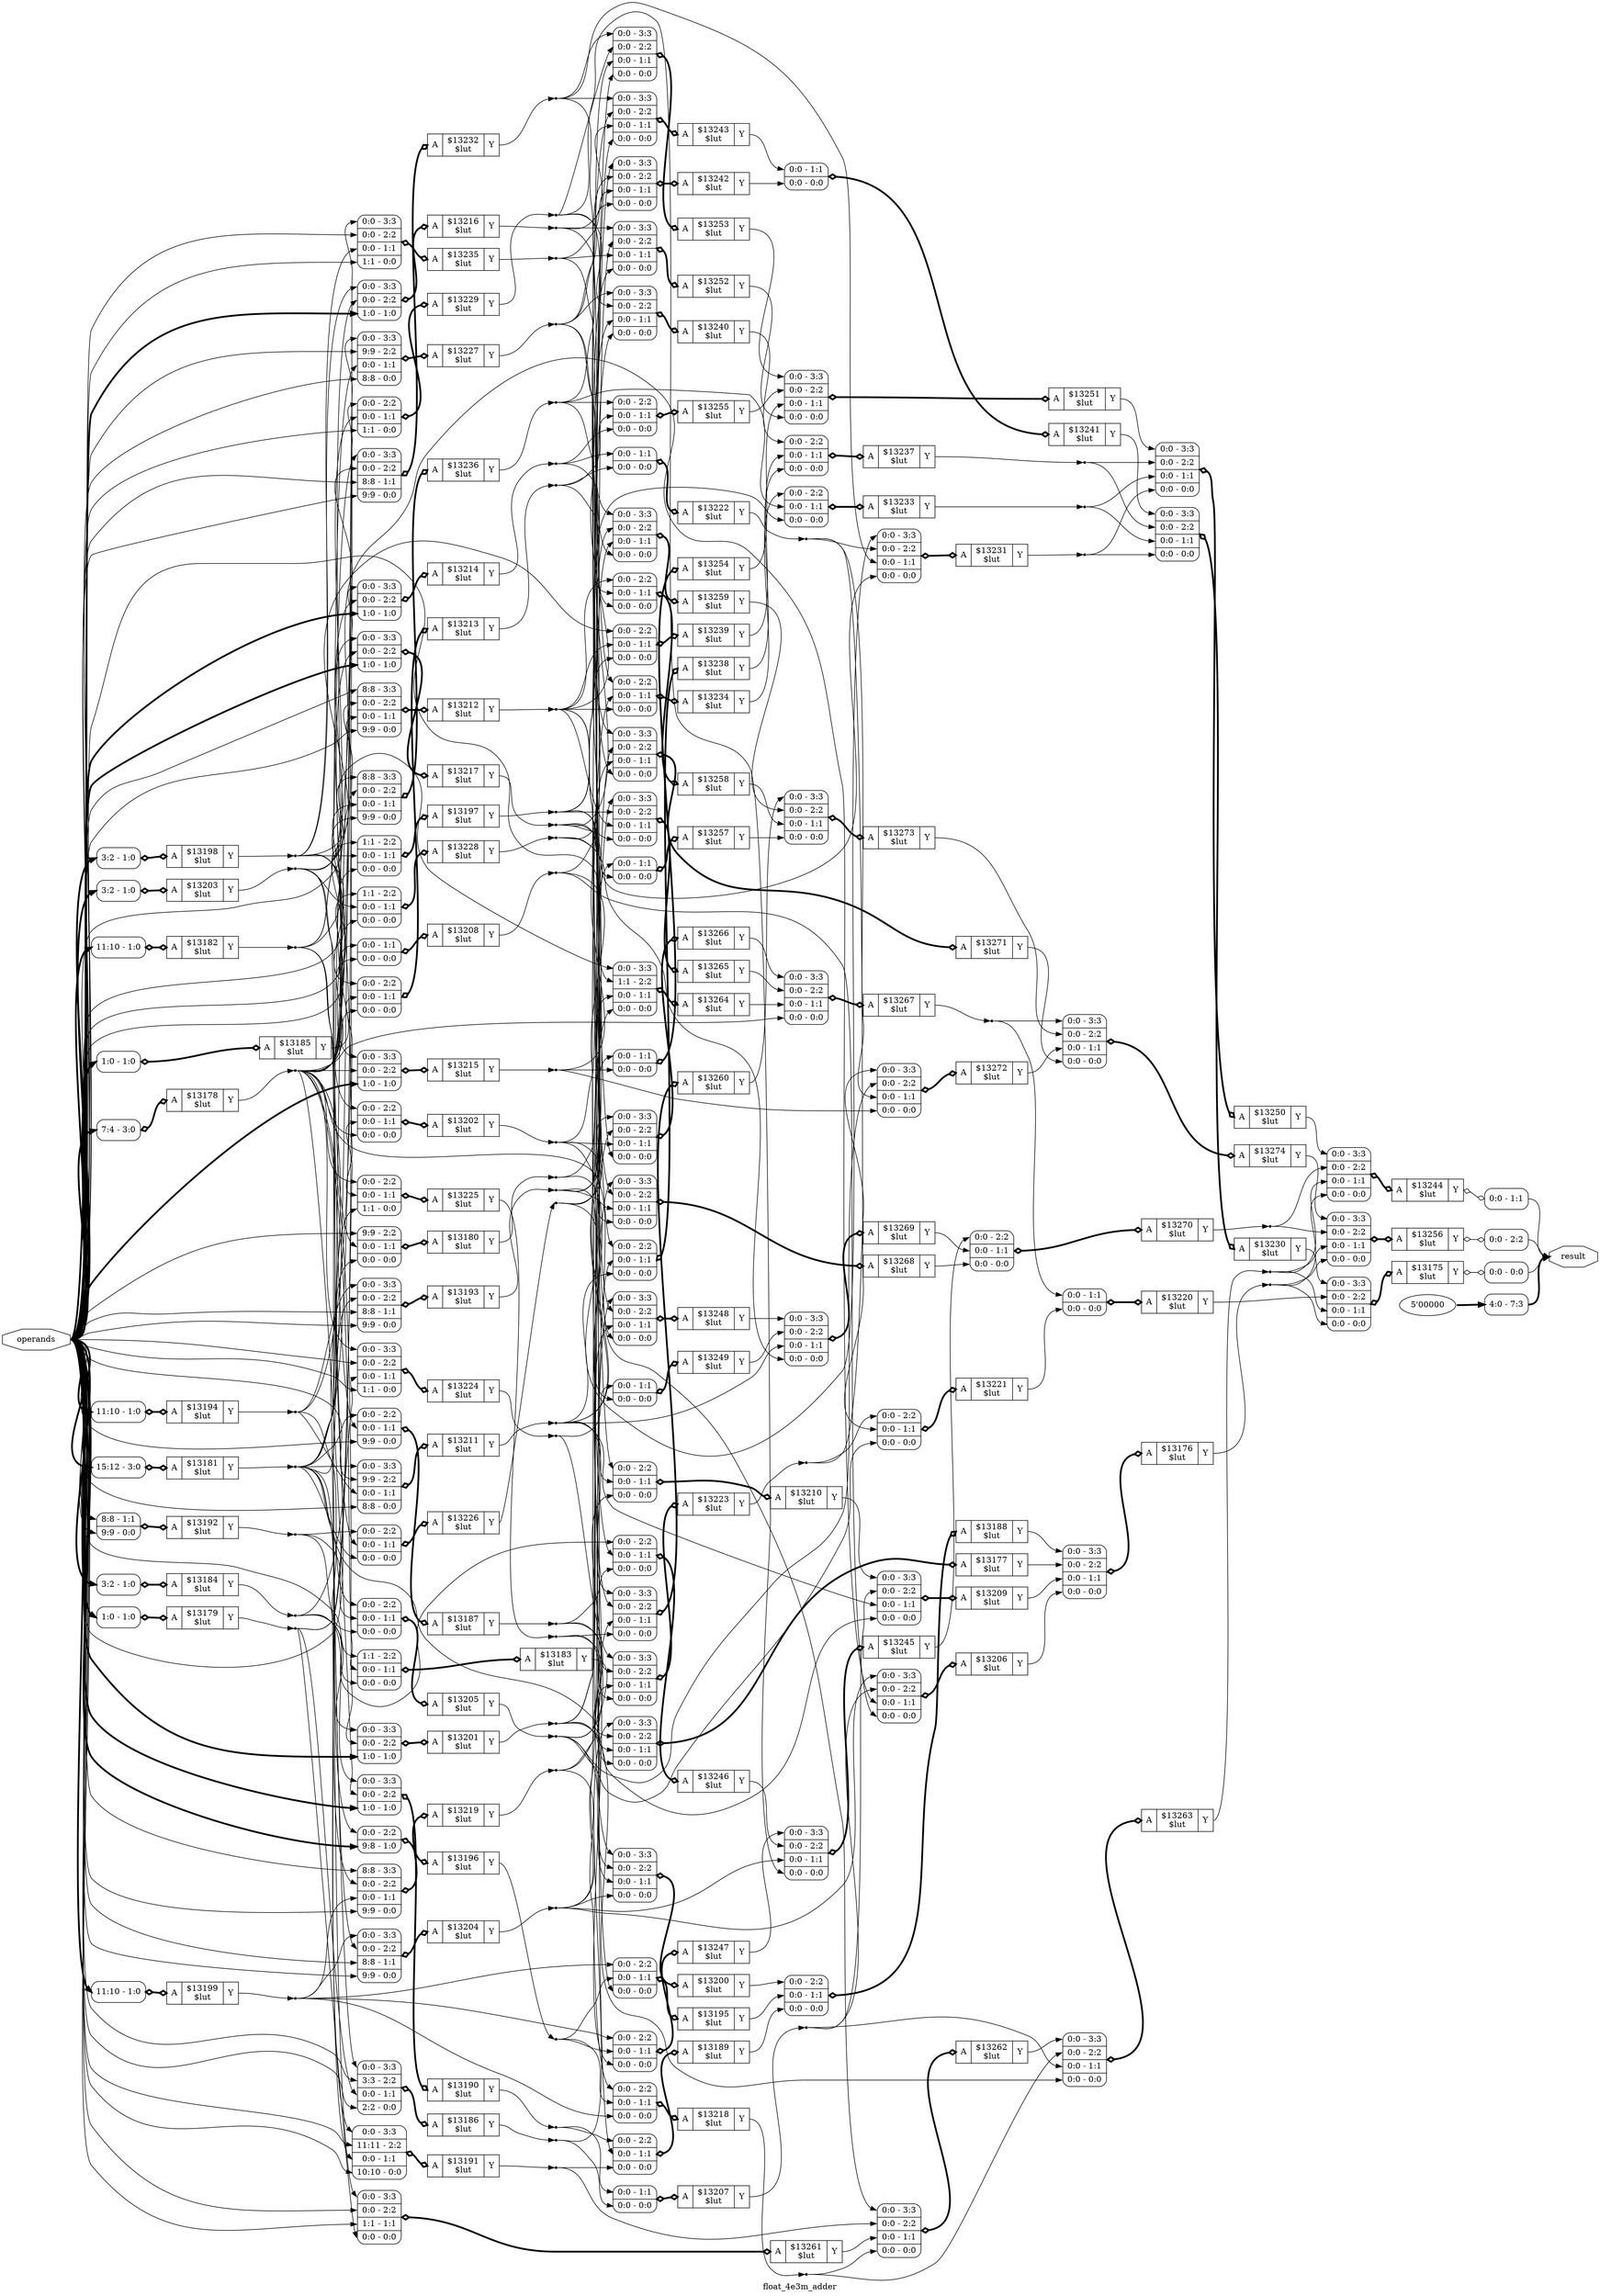 digraph "float_4e3m_adder" {
label="float_4e3m_adder";
rankdir="LR";
remincross=true;
n98 [ shape=octagon, label="operands", color="black", fontcolor="black" ];
n99 [ shape=octagon, label="result", color="black", fontcolor="black" ];
c102 [ shape=record, label="{{<p100> A}|$13175\n$lut|{<p101> Y}}",  ];
x0 [ shape=record, style=rounded, label="<s3> 0:0 - 3:3 |<s2> 0:0 - 2:2 |<s1> 0:0 - 1:1 |<s0> 0:0 - 0:0 ", color="black", fontcolor="black" ];
x0:e -> c102:p100:w [arrowhead=odiamond, arrowtail=odiamond, dir=both, color="black", fontcolor="black", style="setlinewidth(3)", label=""];
x1 [ shape=record, style=rounded, label="<s0> 0:0 - 0:0 ", color="black", fontcolor="black" ];
c102:p101:e -> x1:w [arrowhead=odiamond, arrowtail=odiamond, dir=both, color="black", fontcolor="black", label=""];
c103 [ shape=record, label="{{<p100> A}|$13176\n$lut|{<p101> Y}}",  ];
x2 [ shape=record, style=rounded, label="<s3> 0:0 - 3:3 |<s2> 0:0 - 2:2 |<s1> 0:0 - 1:1 |<s0> 0:0 - 0:0 ", color="black", fontcolor="black" ];
x2:e -> c103:p100:w [arrowhead=odiamond, arrowtail=odiamond, dir=both, color="black", fontcolor="black", style="setlinewidth(3)", label=""];
c104 [ shape=record, label="{{<p100> A}|$13177\n$lut|{<p101> Y}}",  ];
x3 [ shape=record, style=rounded, label="<s3> 0:0 - 3:3 |<s2> 0:0 - 2:2 |<s1> 0:0 - 1:1 |<s0> 0:0 - 0:0 ", color="black", fontcolor="black" ];
x3:e -> c104:p100:w [arrowhead=odiamond, arrowtail=odiamond, dir=both, color="black", fontcolor="black", style="setlinewidth(3)", label=""];
c105 [ shape=record, label="{{<p100> A}|$13178\n$lut|{<p101> Y}}",  ];
x4 [ shape=record, style=rounded, label="<s0> 7:4 - 3:0 ", color="black", fontcolor="black" ];
x4:e -> c105:p100:w [arrowhead=odiamond, arrowtail=odiamond, dir=both, color="black", fontcolor="black", style="setlinewidth(3)", label=""];
c106 [ shape=record, label="{{<p100> A}|$13179\n$lut|{<p101> Y}}",  ];
x5 [ shape=record, style=rounded, label="<s0> 1:0 - 1:0 ", color="black", fontcolor="black" ];
x5:e -> c106:p100:w [arrowhead=odiamond, arrowtail=odiamond, dir=both, color="black", fontcolor="black", style="setlinewidth(3)", label=""];
c107 [ shape=record, label="{{<p100> A}|$13180\n$lut|{<p101> Y}}",  ];
x6 [ shape=record, style=rounded, label="<s2> 9:9 - 2:2 |<s1> 0:0 - 1:1 |<s0> 0:0 - 0:0 ", color="black", fontcolor="black" ];
x6:e -> c107:p100:w [arrowhead=odiamond, arrowtail=odiamond, dir=both, color="black", fontcolor="black", style="setlinewidth(3)", label=""];
c108 [ shape=record, label="{{<p100> A}|$13181\n$lut|{<p101> Y}}",  ];
x7 [ shape=record, style=rounded, label="<s0> 15:12 - 3:0 ", color="black", fontcolor="black" ];
x7:e -> c108:p100:w [arrowhead=odiamond, arrowtail=odiamond, dir=both, color="black", fontcolor="black", style="setlinewidth(3)", label=""];
c109 [ shape=record, label="{{<p100> A}|$13182\n$lut|{<p101> Y}}",  ];
x8 [ shape=record, style=rounded, label="<s0> 11:10 - 1:0 ", color="black", fontcolor="black" ];
x8:e -> c109:p100:w [arrowhead=odiamond, arrowtail=odiamond, dir=both, color="black", fontcolor="black", style="setlinewidth(3)", label=""];
c110 [ shape=record, label="{{<p100> A}|$13183\n$lut|{<p101> Y}}",  ];
x9 [ shape=record, style=rounded, label="<s2> 1:1 - 2:2 |<s1> 0:0 - 1:1 |<s0> 0:0 - 0:0 ", color="black", fontcolor="black" ];
x9:e -> c110:p100:w [arrowhead=odiamond, arrowtail=odiamond, dir=both, color="black", fontcolor="black", style="setlinewidth(3)", label=""];
c111 [ shape=record, label="{{<p100> A}|$13184\n$lut|{<p101> Y}}",  ];
x10 [ shape=record, style=rounded, label="<s0> 3:2 - 1:0 ", color="black", fontcolor="black" ];
x10:e -> c111:p100:w [arrowhead=odiamond, arrowtail=odiamond, dir=both, color="black", fontcolor="black", style="setlinewidth(3)", label=""];
c112 [ shape=record, label="{{<p100> A}|$13185\n$lut|{<p101> Y}}",  ];
x11 [ shape=record, style=rounded, label="<s0> 1:0 - 1:0 ", color="black", fontcolor="black" ];
x11:e -> c112:p100:w [arrowhead=odiamond, arrowtail=odiamond, dir=both, color="black", fontcolor="black", style="setlinewidth(3)", label=""];
c113 [ shape=record, label="{{<p100> A}|$13186\n$lut|{<p101> Y}}",  ];
x12 [ shape=record, style=rounded, label="<s3> 0:0 - 3:3 |<s2> 3:3 - 2:2 |<s1> 0:0 - 1:1 |<s0> 2:2 - 0:0 ", color="black", fontcolor="black" ];
x12:e -> c113:p100:w [arrowhead=odiamond, arrowtail=odiamond, dir=both, color="black", fontcolor="black", style="setlinewidth(3)", label=""];
c114 [ shape=record, label="{{<p100> A}|$13187\n$lut|{<p101> Y}}",  ];
x13 [ shape=record, style=rounded, label="<s2> 0:0 - 2:2 |<s1> 0:0 - 1:1 |<s0> 9:9 - 0:0 ", color="black", fontcolor="black" ];
x13:e -> c114:p100:w [arrowhead=odiamond, arrowtail=odiamond, dir=both, color="black", fontcolor="black", style="setlinewidth(3)", label=""];
c115 [ shape=record, label="{{<p100> A}|$13188\n$lut|{<p101> Y}}",  ];
x14 [ shape=record, style=rounded, label="<s2> 0:0 - 2:2 |<s1> 0:0 - 1:1 |<s0> 0:0 - 0:0 ", color="black", fontcolor="black" ];
x14:e -> c115:p100:w [arrowhead=odiamond, arrowtail=odiamond, dir=both, color="black", fontcolor="black", style="setlinewidth(3)", label=""];
c116 [ shape=record, label="{{<p100> A}|$13189\n$lut|{<p101> Y}}",  ];
x15 [ shape=record, style=rounded, label="<s2> 0:0 - 2:2 |<s1> 0:0 - 1:1 |<s0> 0:0 - 0:0 ", color="black", fontcolor="black" ];
x15:e -> c116:p100:w [arrowhead=odiamond, arrowtail=odiamond, dir=both, color="black", fontcolor="black", style="setlinewidth(3)", label=""];
c117 [ shape=record, label="{{<p100> A}|$13190\n$lut|{<p101> Y}}",  ];
x16 [ shape=record, style=rounded, label="<s2> 0:0 - 3:3 |<s1> 0:0 - 2:2 |<s0> 1:0 - 1:0 ", color="black", fontcolor="black" ];
x16:e -> c117:p100:w [arrowhead=odiamond, arrowtail=odiamond, dir=both, color="black", fontcolor="black", style="setlinewidth(3)", label=""];
c118 [ shape=record, label="{{<p100> A}|$13191\n$lut|{<p101> Y}}",  ];
x17 [ shape=record, style=rounded, label="<s3> 0:0 - 3:3 |<s2> 11:11 - 2:2 |<s1> 0:0 - 1:1 |<s0> 10:10 - 0:0 ", color="black", fontcolor="black" ];
x17:e -> c118:p100:w [arrowhead=odiamond, arrowtail=odiamond, dir=both, color="black", fontcolor="black", style="setlinewidth(3)", label=""];
c119 [ shape=record, label="{{<p100> A}|$13192\n$lut|{<p101> Y}}",  ];
x18 [ shape=record, style=rounded, label="<s1> 8:8 - 1:1 |<s0> 9:9 - 0:0 ", color="black", fontcolor="black" ];
x18:e -> c119:p100:w [arrowhead=odiamond, arrowtail=odiamond, dir=both, color="black", fontcolor="black", style="setlinewidth(3)", label=""];
c120 [ shape=record, label="{{<p100> A}|$13193\n$lut|{<p101> Y}}",  ];
x19 [ shape=record, style=rounded, label="<s3> 0:0 - 3:3 |<s2> 0:0 - 2:2 |<s1> 8:8 - 1:1 |<s0> 9:9 - 0:0 ", color="black", fontcolor="black" ];
x19:e -> c120:p100:w [arrowhead=odiamond, arrowtail=odiamond, dir=both, color="black", fontcolor="black", style="setlinewidth(3)", label=""];
c121 [ shape=record, label="{{<p100> A}|$13194\n$lut|{<p101> Y}}",  ];
x20 [ shape=record, style=rounded, label="<s0> 11:10 - 1:0 ", color="black", fontcolor="black" ];
x20:e -> c121:p100:w [arrowhead=odiamond, arrowtail=odiamond, dir=both, color="black", fontcolor="black", style="setlinewidth(3)", label=""];
c122 [ shape=record, label="{{<p100> A}|$13195\n$lut|{<p101> Y}}",  ];
x21 [ shape=record, style=rounded, label="<s2> 0:0 - 2:2 |<s1> 0:0 - 1:1 |<s0> 0:0 - 0:0 ", color="black", fontcolor="black" ];
x21:e -> c122:p100:w [arrowhead=odiamond, arrowtail=odiamond, dir=both, color="black", fontcolor="black", style="setlinewidth(3)", label=""];
c123 [ shape=record, label="{{<p100> A}|$13196\n$lut|{<p101> Y}}",  ];
x22 [ shape=record, style=rounded, label="<s1> 0:0 - 2:2 |<s0> 9:8 - 1:0 ", color="black", fontcolor="black" ];
x22:e -> c123:p100:w [arrowhead=odiamond, arrowtail=odiamond, dir=both, color="black", fontcolor="black", style="setlinewidth(3)", label=""];
c124 [ shape=record, label="{{<p100> A}|$13197\n$lut|{<p101> Y}}",  ];
x23 [ shape=record, style=rounded, label="<s2> 1:1 - 2:2 |<s1> 0:0 - 1:1 |<s0> 0:0 - 0:0 ", color="black", fontcolor="black" ];
x23:e -> c124:p100:w [arrowhead=odiamond, arrowtail=odiamond, dir=both, color="black", fontcolor="black", style="setlinewidth(3)", label=""];
c125 [ shape=record, label="{{<p100> A}|$13198\n$lut|{<p101> Y}}",  ];
x24 [ shape=record, style=rounded, label="<s0> 3:2 - 1:0 ", color="black", fontcolor="black" ];
x24:e -> c125:p100:w [arrowhead=odiamond, arrowtail=odiamond, dir=both, color="black", fontcolor="black", style="setlinewidth(3)", label=""];
c126 [ shape=record, label="{{<p100> A}|$13199\n$lut|{<p101> Y}}",  ];
x25 [ shape=record, style=rounded, label="<s0> 11:10 - 1:0 ", color="black", fontcolor="black" ];
x25:e -> c126:p100:w [arrowhead=odiamond, arrowtail=odiamond, dir=both, color="black", fontcolor="black", style="setlinewidth(3)", label=""];
c127 [ shape=record, label="{{<p100> A}|$13200\n$lut|{<p101> Y}}",  ];
x26 [ shape=record, style=rounded, label="<s3> 0:0 - 3:3 |<s2> 0:0 - 2:2 |<s1> 0:0 - 1:1 |<s0> 0:0 - 0:0 ", color="black", fontcolor="black" ];
x26:e -> c127:p100:w [arrowhead=odiamond, arrowtail=odiamond, dir=both, color="black", fontcolor="black", style="setlinewidth(3)", label=""];
c128 [ shape=record, label="{{<p100> A}|$13201\n$lut|{<p101> Y}}",  ];
x27 [ shape=record, style=rounded, label="<s2> 0:0 - 3:3 |<s1> 0:0 - 2:2 |<s0> 1:0 - 1:0 ", color="black", fontcolor="black" ];
x27:e -> c128:p100:w [arrowhead=odiamond, arrowtail=odiamond, dir=both, color="black", fontcolor="black", style="setlinewidth(3)", label=""];
c129 [ shape=record, label="{{<p100> A}|$13202\n$lut|{<p101> Y}}",  ];
x28 [ shape=record, style=rounded, label="<s2> 0:0 - 2:2 |<s1> 0:0 - 1:1 |<s0> 0:0 - 0:0 ", color="black", fontcolor="black" ];
x28:e -> c129:p100:w [arrowhead=odiamond, arrowtail=odiamond, dir=both, color="black", fontcolor="black", style="setlinewidth(3)", label=""];
c130 [ shape=record, label="{{<p100> A}|$13203\n$lut|{<p101> Y}}",  ];
x29 [ shape=record, style=rounded, label="<s0> 3:2 - 1:0 ", color="black", fontcolor="black" ];
x29:e -> c130:p100:w [arrowhead=odiamond, arrowtail=odiamond, dir=both, color="black", fontcolor="black", style="setlinewidth(3)", label=""];
c131 [ shape=record, label="{{<p100> A}|$13204\n$lut|{<p101> Y}}",  ];
x30 [ shape=record, style=rounded, label="<s3> 0:0 - 3:3 |<s2> 0:0 - 2:2 |<s1> 8:8 - 1:1 |<s0> 9:9 - 0:0 ", color="black", fontcolor="black" ];
x30:e -> c131:p100:w [arrowhead=odiamond, arrowtail=odiamond, dir=both, color="black", fontcolor="black", style="setlinewidth(3)", label=""];
c132 [ shape=record, label="{{<p100> A}|$13205\n$lut|{<p101> Y}}",  ];
x31 [ shape=record, style=rounded, label="<s2> 0:0 - 2:2 |<s1> 0:0 - 1:1 |<s0> 0:0 - 0:0 ", color="black", fontcolor="black" ];
x31:e -> c132:p100:w [arrowhead=odiamond, arrowtail=odiamond, dir=both, color="black", fontcolor="black", style="setlinewidth(3)", label=""];
c133 [ shape=record, label="{{<p100> A}|$13206\n$lut|{<p101> Y}}",  ];
x32 [ shape=record, style=rounded, label="<s3> 0:0 - 3:3 |<s2> 0:0 - 2:2 |<s1> 0:0 - 1:1 |<s0> 0:0 - 0:0 ", color="black", fontcolor="black" ];
x32:e -> c133:p100:w [arrowhead=odiamond, arrowtail=odiamond, dir=both, color="black", fontcolor="black", style="setlinewidth(3)", label=""];
c134 [ shape=record, label="{{<p100> A}|$13207\n$lut|{<p101> Y}}",  ];
x33 [ shape=record, style=rounded, label="<s1> 0:0 - 1:1 |<s0> 0:0 - 0:0 ", color="black", fontcolor="black" ];
x33:e -> c134:p100:w [arrowhead=odiamond, arrowtail=odiamond, dir=both, color="black", fontcolor="black", style="setlinewidth(3)", label=""];
c135 [ shape=record, label="{{<p100> A}|$13208\n$lut|{<p101> Y}}",  ];
x34 [ shape=record, style=rounded, label="<s1> 0:0 - 1:1 |<s0> 0:0 - 0:0 ", color="black", fontcolor="black" ];
x34:e -> c135:p100:w [arrowhead=odiamond, arrowtail=odiamond, dir=both, color="black", fontcolor="black", style="setlinewidth(3)", label=""];
c136 [ shape=record, label="{{<p100> A}|$13209\n$lut|{<p101> Y}}",  ];
x35 [ shape=record, style=rounded, label="<s3> 0:0 - 3:3 |<s2> 0:0 - 2:2 |<s1> 0:0 - 1:1 |<s0> 0:0 - 0:0 ", color="black", fontcolor="black" ];
x35:e -> c136:p100:w [arrowhead=odiamond, arrowtail=odiamond, dir=both, color="black", fontcolor="black", style="setlinewidth(3)", label=""];
c137 [ shape=record, label="{{<p100> A}|$13210\n$lut|{<p101> Y}}",  ];
x36 [ shape=record, style=rounded, label="<s2> 0:0 - 2:2 |<s1> 0:0 - 1:1 |<s0> 0:0 - 0:0 ", color="black", fontcolor="black" ];
x36:e -> c137:p100:w [arrowhead=odiamond, arrowtail=odiamond, dir=both, color="black", fontcolor="black", style="setlinewidth(3)", label=""];
c138 [ shape=record, label="{{<p100> A}|$13211\n$lut|{<p101> Y}}",  ];
x37 [ shape=record, style=rounded, label="<s3> 0:0 - 3:3 |<s2> 9:9 - 2:2 |<s1> 0:0 - 1:1 |<s0> 8:8 - 0:0 ", color="black", fontcolor="black" ];
x37:e -> c138:p100:w [arrowhead=odiamond, arrowtail=odiamond, dir=both, color="black", fontcolor="black", style="setlinewidth(3)", label=""];
c139 [ shape=record, label="{{<p100> A}|$13212\n$lut|{<p101> Y}}",  ];
x38 [ shape=record, style=rounded, label="<s3> 8:8 - 3:3 |<s2> 0:0 - 2:2 |<s1> 0:0 - 1:1 |<s0> 9:9 - 0:0 ", color="black", fontcolor="black" ];
x38:e -> c139:p100:w [arrowhead=odiamond, arrowtail=odiamond, dir=both, color="black", fontcolor="black", style="setlinewidth(3)", label=""];
c140 [ shape=record, label="{{<p100> A}|$13213\n$lut|{<p101> Y}}",  ];
x39 [ shape=record, style=rounded, label="<s2> 0:0 - 2:2 |<s1> 0:0 - 1:1 |<s0> 0:0 - 0:0 ", color="black", fontcolor="black" ];
x39:e -> c140:p100:w [arrowhead=odiamond, arrowtail=odiamond, dir=both, color="black", fontcolor="black", style="setlinewidth(3)", label=""];
c141 [ shape=record, label="{{<p100> A}|$13214\n$lut|{<p101> Y}}",  ];
x40 [ shape=record, style=rounded, label="<s2> 0:0 - 3:3 |<s1> 0:0 - 2:2 |<s0> 1:0 - 1:0 ", color="black", fontcolor="black" ];
x40:e -> c141:p100:w [arrowhead=odiamond, arrowtail=odiamond, dir=both, color="black", fontcolor="black", style="setlinewidth(3)", label=""];
c142 [ shape=record, label="{{<p100> A}|$13215\n$lut|{<p101> Y}}",  ];
x41 [ shape=record, style=rounded, label="<s2> 0:0 - 3:3 |<s1> 0:0 - 2:2 |<s0> 1:0 - 1:0 ", color="black", fontcolor="black" ];
x41:e -> c142:p100:w [arrowhead=odiamond, arrowtail=odiamond, dir=both, color="black", fontcolor="black", style="setlinewidth(3)", label=""];
c143 [ shape=record, label="{{<p100> A}|$13216\n$lut|{<p101> Y}}",  ];
x42 [ shape=record, style=rounded, label="<s2> 0:0 - 3:3 |<s1> 0:0 - 2:2 |<s0> 1:0 - 1:0 ", color="black", fontcolor="black" ];
x42:e -> c143:p100:w [arrowhead=odiamond, arrowtail=odiamond, dir=both, color="black", fontcolor="black", style="setlinewidth(3)", label=""];
c144 [ shape=record, label="{{<p100> A}|$13217\n$lut|{<p101> Y}}",  ];
x43 [ shape=record, style=rounded, label="<s2> 0:0 - 3:3 |<s1> 0:0 - 2:2 |<s0> 1:0 - 1:0 ", color="black", fontcolor="black" ];
x43:e -> c144:p100:w [arrowhead=odiamond, arrowtail=odiamond, dir=both, color="black", fontcolor="black", style="setlinewidth(3)", label=""];
c145 [ shape=record, label="{{<p100> A}|$13218\n$lut|{<p101> Y}}",  ];
x44 [ shape=record, style=rounded, label="<s2> 0:0 - 2:2 |<s1> 0:0 - 1:1 |<s0> 0:0 - 0:0 ", color="black", fontcolor="black" ];
x44:e -> c145:p100:w [arrowhead=odiamond, arrowtail=odiamond, dir=both, color="black", fontcolor="black", style="setlinewidth(3)", label=""];
c146 [ shape=record, label="{{<p100> A}|$13219\n$lut|{<p101> Y}}",  ];
x45 [ shape=record, style=rounded, label="<s3> 8:8 - 3:3 |<s2> 0:0 - 2:2 |<s1> 0:0 - 1:1 |<s0> 9:9 - 0:0 ", color="black", fontcolor="black" ];
x45:e -> c146:p100:w [arrowhead=odiamond, arrowtail=odiamond, dir=both, color="black", fontcolor="black", style="setlinewidth(3)", label=""];
c147 [ shape=record, label="{{<p100> A}|$13220\n$lut|{<p101> Y}}",  ];
x46 [ shape=record, style=rounded, label="<s1> 0:0 - 1:1 |<s0> 0:0 - 0:0 ", color="black", fontcolor="black" ];
x46:e -> c147:p100:w [arrowhead=odiamond, arrowtail=odiamond, dir=both, color="black", fontcolor="black", style="setlinewidth(3)", label=""];
c148 [ shape=record, label="{{<p100> A}|$13221\n$lut|{<p101> Y}}",  ];
x47 [ shape=record, style=rounded, label="<s2> 0:0 - 2:2 |<s1> 0:0 - 1:1 |<s0> 0:0 - 0:0 ", color="black", fontcolor="black" ];
x47:e -> c148:p100:w [arrowhead=odiamond, arrowtail=odiamond, dir=both, color="black", fontcolor="black", style="setlinewidth(3)", label=""];
c149 [ shape=record, label="{{<p100> A}|$13222\n$lut|{<p101> Y}}",  ];
x48 [ shape=record, style=rounded, label="<s1> 0:0 - 1:1 |<s0> 0:0 - 0:0 ", color="black", fontcolor="black" ];
x48:e -> c149:p100:w [arrowhead=odiamond, arrowtail=odiamond, dir=both, color="black", fontcolor="black", style="setlinewidth(3)", label=""];
c150 [ shape=record, label="{{<p100> A}|$13223\n$lut|{<p101> Y}}",  ];
x49 [ shape=record, style=rounded, label="<s3> 0:0 - 3:3 |<s2> 0:0 - 2:2 |<s1> 0:0 - 1:1 |<s0> 0:0 - 0:0 ", color="black", fontcolor="black" ];
x49:e -> c150:p100:w [arrowhead=odiamond, arrowtail=odiamond, dir=both, color="black", fontcolor="black", style="setlinewidth(3)", label=""];
c151 [ shape=record, label="{{<p100> A}|$13224\n$lut|{<p101> Y}}",  ];
x50 [ shape=record, style=rounded, label="<s3> 0:0 - 3:3 |<s2> 0:0 - 2:2 |<s1> 0:0 - 1:1 |<s0> 1:1 - 0:0 ", color="black", fontcolor="black" ];
x50:e -> c151:p100:w [arrowhead=odiamond, arrowtail=odiamond, dir=both, color="black", fontcolor="black", style="setlinewidth(3)", label=""];
c152 [ shape=record, label="{{<p100> A}|$13225\n$lut|{<p101> Y}}",  ];
x51 [ shape=record, style=rounded, label="<s2> 0:0 - 2:2 |<s1> 0:0 - 1:1 |<s0> 1:1 - 0:0 ", color="black", fontcolor="black" ];
x51:e -> c152:p100:w [arrowhead=odiamond, arrowtail=odiamond, dir=both, color="black", fontcolor="black", style="setlinewidth(3)", label=""];
c153 [ shape=record, label="{{<p100> A}|$13226\n$lut|{<p101> Y}}",  ];
x52 [ shape=record, style=rounded, label="<s2> 0:0 - 2:2 |<s1> 0:0 - 1:1 |<s0> 0:0 - 0:0 ", color="black", fontcolor="black" ];
x52:e -> c153:p100:w [arrowhead=odiamond, arrowtail=odiamond, dir=both, color="black", fontcolor="black", style="setlinewidth(3)", label=""];
c154 [ shape=record, label="{{<p100> A}|$13227\n$lut|{<p101> Y}}",  ];
x53 [ shape=record, style=rounded, label="<s3> 0:0 - 3:3 |<s2> 9:9 - 2:2 |<s1> 0:0 - 1:1 |<s0> 8:8 - 0:0 ", color="black", fontcolor="black" ];
x53:e -> c154:p100:w [arrowhead=odiamond, arrowtail=odiamond, dir=both, color="black", fontcolor="black", style="setlinewidth(3)", label=""];
c155 [ shape=record, label="{{<p100> A}|$13228\n$lut|{<p101> Y}}",  ];
x54 [ shape=record, style=rounded, label="<s2> 1:1 - 2:2 |<s1> 0:0 - 1:1 |<s0> 0:0 - 0:0 ", color="black", fontcolor="black" ];
x54:e -> c155:p100:w [arrowhead=odiamond, arrowtail=odiamond, dir=both, color="black", fontcolor="black", style="setlinewidth(3)", label=""];
c156 [ shape=record, label="{{<p100> A}|$13229\n$lut|{<p101> Y}}",  ];
x55 [ shape=record, style=rounded, label="<s2> 0:0 - 2:2 |<s1> 0:0 - 1:1 |<s0> 1:1 - 0:0 ", color="black", fontcolor="black" ];
x55:e -> c156:p100:w [arrowhead=odiamond, arrowtail=odiamond, dir=both, color="black", fontcolor="black", style="setlinewidth(3)", label=""];
c157 [ shape=record, label="{{<p100> A}|$13230\n$lut|{<p101> Y}}",  ];
x56 [ shape=record, style=rounded, label="<s3> 0:0 - 3:3 |<s2> 0:0 - 2:2 |<s1> 0:0 - 1:1 |<s0> 0:0 - 0:0 ", color="black", fontcolor="black" ];
x56:e -> c157:p100:w [arrowhead=odiamond, arrowtail=odiamond, dir=both, color="black", fontcolor="black", style="setlinewidth(3)", label=""];
c158 [ shape=record, label="{{<p100> A}|$13231\n$lut|{<p101> Y}}",  ];
x57 [ shape=record, style=rounded, label="<s3> 0:0 - 3:3 |<s2> 0:0 - 2:2 |<s1> 0:0 - 1:1 |<s0> 0:0 - 0:0 ", color="black", fontcolor="black" ];
x57:e -> c158:p100:w [arrowhead=odiamond, arrowtail=odiamond, dir=both, color="black", fontcolor="black", style="setlinewidth(3)", label=""];
c159 [ shape=record, label="{{<p100> A}|$13232\n$lut|{<p101> Y}}",  ];
x58 [ shape=record, style=rounded, label="<s3> 0:0 - 3:3 |<s2> 0:0 - 2:2 |<s1> 8:8 - 1:1 |<s0> 9:9 - 0:0 ", color="black", fontcolor="black" ];
x58:e -> c159:p100:w [arrowhead=odiamond, arrowtail=odiamond, dir=both, color="black", fontcolor="black", style="setlinewidth(3)", label=""];
c160 [ shape=record, label="{{<p100> A}|$13233\n$lut|{<p101> Y}}",  ];
x59 [ shape=record, style=rounded, label="<s2> 0:0 - 2:2 |<s1> 0:0 - 1:1 |<s0> 0:0 - 0:0 ", color="black", fontcolor="black" ];
x59:e -> c160:p100:w [arrowhead=odiamond, arrowtail=odiamond, dir=both, color="black", fontcolor="black", style="setlinewidth(3)", label=""];
c161 [ shape=record, label="{{<p100> A}|$13234\n$lut|{<p101> Y}}",  ];
x60 [ shape=record, style=rounded, label="<s2> 0:0 - 2:2 |<s1> 0:0 - 1:1 |<s0> 0:0 - 0:0 ", color="black", fontcolor="black" ];
x60:e -> c161:p100:w [arrowhead=odiamond, arrowtail=odiamond, dir=both, color="black", fontcolor="black", style="setlinewidth(3)", label=""];
c162 [ shape=record, label="{{<p100> A}|$13235\n$lut|{<p101> Y}}",  ];
x61 [ shape=record, style=rounded, label="<s3> 0:0 - 3:3 |<s2> 0:0 - 2:2 |<s1> 0:0 - 1:1 |<s0> 1:1 - 0:0 ", color="black", fontcolor="black" ];
x61:e -> c162:p100:w [arrowhead=odiamond, arrowtail=odiamond, dir=both, color="black", fontcolor="black", style="setlinewidth(3)", label=""];
c163 [ shape=record, label="{{<p100> A}|$13236\n$lut|{<p101> Y}}",  ];
x62 [ shape=record, style=rounded, label="<s3> 8:8 - 3:3 |<s2> 0:0 - 2:2 |<s1> 0:0 - 1:1 |<s0> 9:9 - 0:0 ", color="black", fontcolor="black" ];
x62:e -> c163:p100:w [arrowhead=odiamond, arrowtail=odiamond, dir=both, color="black", fontcolor="black", style="setlinewidth(3)", label=""];
c164 [ shape=record, label="{{<p100> A}|$13237\n$lut|{<p101> Y}}",  ];
x63 [ shape=record, style=rounded, label="<s2> 0:0 - 2:2 |<s1> 0:0 - 1:1 |<s0> 0:0 - 0:0 ", color="black", fontcolor="black" ];
x63:e -> c164:p100:w [arrowhead=odiamond, arrowtail=odiamond, dir=both, color="black", fontcolor="black", style="setlinewidth(3)", label=""];
c165 [ shape=record, label="{{<p100> A}|$13238\n$lut|{<p101> Y}}",  ];
x64 [ shape=record, style=rounded, label="<s2> 0:0 - 2:2 |<s1> 0:0 - 1:1 |<s0> 0:0 - 0:0 ", color="black", fontcolor="black" ];
x64:e -> c165:p100:w [arrowhead=odiamond, arrowtail=odiamond, dir=both, color="black", fontcolor="black", style="setlinewidth(3)", label=""];
c166 [ shape=record, label="{{<p100> A}|$13239\n$lut|{<p101> Y}}",  ];
x65 [ shape=record, style=rounded, label="<s2> 0:0 - 2:2 |<s1> 0:0 - 1:1 |<s0> 0:0 - 0:0 ", color="black", fontcolor="black" ];
x65:e -> c166:p100:w [arrowhead=odiamond, arrowtail=odiamond, dir=both, color="black", fontcolor="black", style="setlinewidth(3)", label=""];
c167 [ shape=record, label="{{<p100> A}|$13240\n$lut|{<p101> Y}}",  ];
x66 [ shape=record, style=rounded, label="<s3> 0:0 - 3:3 |<s2> 0:0 - 2:2 |<s1> 0:0 - 1:1 |<s0> 0:0 - 0:0 ", color="black", fontcolor="black" ];
x66:e -> c167:p100:w [arrowhead=odiamond, arrowtail=odiamond, dir=both, color="black", fontcolor="black", style="setlinewidth(3)", label=""];
c168 [ shape=record, label="{{<p100> A}|$13241\n$lut|{<p101> Y}}",  ];
x67 [ shape=record, style=rounded, label="<s1> 0:0 - 1:1 |<s0> 0:0 - 0:0 ", color="black", fontcolor="black" ];
x67:e -> c168:p100:w [arrowhead=odiamond, arrowtail=odiamond, dir=both, color="black", fontcolor="black", style="setlinewidth(3)", label=""];
c169 [ shape=record, label="{{<p100> A}|$13242\n$lut|{<p101> Y}}",  ];
x68 [ shape=record, style=rounded, label="<s3> 0:0 - 3:3 |<s2> 0:0 - 2:2 |<s1> 0:0 - 1:1 |<s0> 0:0 - 0:0 ", color="black", fontcolor="black" ];
x68:e -> c169:p100:w [arrowhead=odiamond, arrowtail=odiamond, dir=both, color="black", fontcolor="black", style="setlinewidth(3)", label=""];
c170 [ shape=record, label="{{<p100> A}|$13243\n$lut|{<p101> Y}}",  ];
x69 [ shape=record, style=rounded, label="<s3> 0:0 - 3:3 |<s2> 0:0 - 2:2 |<s1> 0:0 - 1:1 |<s0> 0:0 - 0:0 ", color="black", fontcolor="black" ];
x69:e -> c170:p100:w [arrowhead=odiamond, arrowtail=odiamond, dir=both, color="black", fontcolor="black", style="setlinewidth(3)", label=""];
c171 [ shape=record, label="{{<p100> A}|$13244\n$lut|{<p101> Y}}",  ];
x70 [ shape=record, style=rounded, label="<s3> 0:0 - 3:3 |<s2> 0:0 - 2:2 |<s1> 0:0 - 1:1 |<s0> 0:0 - 0:0 ", color="black", fontcolor="black" ];
x70:e -> c171:p100:w [arrowhead=odiamond, arrowtail=odiamond, dir=both, color="black", fontcolor="black", style="setlinewidth(3)", label=""];
x71 [ shape=record, style=rounded, label="<s0> 0:0 - 1:1 ", color="black", fontcolor="black" ];
c171:p101:e -> x71:w [arrowhead=odiamond, arrowtail=odiamond, dir=both, color="black", fontcolor="black", label=""];
c172 [ shape=record, label="{{<p100> A}|$13245\n$lut|{<p101> Y}}",  ];
x72 [ shape=record, style=rounded, label="<s3> 0:0 - 3:3 |<s2> 0:0 - 2:2 |<s1> 0:0 - 1:1 |<s0> 0:0 - 0:0 ", color="black", fontcolor="black" ];
x72:e -> c172:p100:w [arrowhead=odiamond, arrowtail=odiamond, dir=both, color="black", fontcolor="black", style="setlinewidth(3)", label=""];
c173 [ shape=record, label="{{<p100> A}|$13246\n$lut|{<p101> Y}}",  ];
x73 [ shape=record, style=rounded, label="<s2> 0:0 - 2:2 |<s1> 0:0 - 1:1 |<s0> 0:0 - 0:0 ", color="black", fontcolor="black" ];
x73:e -> c173:p100:w [arrowhead=odiamond, arrowtail=odiamond, dir=both, color="black", fontcolor="black", style="setlinewidth(3)", label=""];
c174 [ shape=record, label="{{<p100> A}|$13247\n$lut|{<p101> Y}}",  ];
x74 [ shape=record, style=rounded, label="<s2> 0:0 - 2:2 |<s1> 0:0 - 1:1 |<s0> 0:0 - 0:0 ", color="black", fontcolor="black" ];
x74:e -> c174:p100:w [arrowhead=odiamond, arrowtail=odiamond, dir=both, color="black", fontcolor="black", style="setlinewidth(3)", label=""];
c175 [ shape=record, label="{{<p100> A}|$13248\n$lut|{<p101> Y}}",  ];
x75 [ shape=record, style=rounded, label="<s3> 0:0 - 3:3 |<s2> 0:0 - 2:2 |<s1> 0:0 - 1:1 |<s0> 0:0 - 0:0 ", color="black", fontcolor="black" ];
x75:e -> c175:p100:w [arrowhead=odiamond, arrowtail=odiamond, dir=both, color="black", fontcolor="black", style="setlinewidth(3)", label=""];
c176 [ shape=record, label="{{<p100> A}|$13249\n$lut|{<p101> Y}}",  ];
x76 [ shape=record, style=rounded, label="<s1> 0:0 - 1:1 |<s0> 0:0 - 0:0 ", color="black", fontcolor="black" ];
x76:e -> c176:p100:w [arrowhead=odiamond, arrowtail=odiamond, dir=both, color="black", fontcolor="black", style="setlinewidth(3)", label=""];
c177 [ shape=record, label="{{<p100> A}|$13250\n$lut|{<p101> Y}}",  ];
x77 [ shape=record, style=rounded, label="<s3> 0:0 - 3:3 |<s2> 0:0 - 2:2 |<s1> 0:0 - 1:1 |<s0> 0:0 - 0:0 ", color="black", fontcolor="black" ];
x77:e -> c177:p100:w [arrowhead=odiamond, arrowtail=odiamond, dir=both, color="black", fontcolor="black", style="setlinewidth(3)", label=""];
c178 [ shape=record, label="{{<p100> A}|$13251\n$lut|{<p101> Y}}",  ];
x78 [ shape=record, style=rounded, label="<s3> 0:0 - 3:3 |<s2> 0:0 - 2:2 |<s1> 0:0 - 1:1 |<s0> 0:0 - 0:0 ", color="black", fontcolor="black" ];
x78:e -> c178:p100:w [arrowhead=odiamond, arrowtail=odiamond, dir=both, color="black", fontcolor="black", style="setlinewidth(3)", label=""];
c179 [ shape=record, label="{{<p100> A}|$13252\n$lut|{<p101> Y}}",  ];
x79 [ shape=record, style=rounded, label="<s3> 0:0 - 3:3 |<s2> 0:0 - 2:2 |<s1> 0:0 - 1:1 |<s0> 0:0 - 0:0 ", color="black", fontcolor="black" ];
x79:e -> c179:p100:w [arrowhead=odiamond, arrowtail=odiamond, dir=both, color="black", fontcolor="black", style="setlinewidth(3)", label=""];
c180 [ shape=record, label="{{<p100> A}|$13253\n$lut|{<p101> Y}}",  ];
x80 [ shape=record, style=rounded, label="<s3> 0:0 - 3:3 |<s2> 0:0 - 2:2 |<s1> 0:0 - 1:1 |<s0> 0:0 - 0:0 ", color="black", fontcolor="black" ];
x80:e -> c180:p100:w [arrowhead=odiamond, arrowtail=odiamond, dir=both, color="black", fontcolor="black", style="setlinewidth(3)", label=""];
c181 [ shape=record, label="{{<p100> A}|$13254\n$lut|{<p101> Y}}",  ];
x81 [ shape=record, style=rounded, label="<s1> 0:0 - 1:1 |<s0> 0:0 - 0:0 ", color="black", fontcolor="black" ];
x81:e -> c181:p100:w [arrowhead=odiamond, arrowtail=odiamond, dir=both, color="black", fontcolor="black", style="setlinewidth(3)", label=""];
c182 [ shape=record, label="{{<p100> A}|$13255\n$lut|{<p101> Y}}",  ];
x82 [ shape=record, style=rounded, label="<s2> 0:0 - 2:2 |<s1> 0:0 - 1:1 |<s0> 0:0 - 0:0 ", color="black", fontcolor="black" ];
x82:e -> c182:p100:w [arrowhead=odiamond, arrowtail=odiamond, dir=both, color="black", fontcolor="black", style="setlinewidth(3)", label=""];
c183 [ shape=record, label="{{<p100> A}|$13256\n$lut|{<p101> Y}}",  ];
x83 [ shape=record, style=rounded, label="<s3> 0:0 - 3:3 |<s2> 0:0 - 2:2 |<s1> 0:0 - 1:1 |<s0> 0:0 - 0:0 ", color="black", fontcolor="black" ];
x83:e -> c183:p100:w [arrowhead=odiamond, arrowtail=odiamond, dir=both, color="black", fontcolor="black", style="setlinewidth(3)", label=""];
x84 [ shape=record, style=rounded, label="<s0> 0:0 - 2:2 ", color="black", fontcolor="black" ];
c183:p101:e -> x84:w [arrowhead=odiamond, arrowtail=odiamond, dir=both, color="black", fontcolor="black", label=""];
c184 [ shape=record, label="{{<p100> A}|$13257\n$lut|{<p101> Y}}",  ];
x85 [ shape=record, style=rounded, label="<s1> 0:0 - 1:1 |<s0> 0:0 - 0:0 ", color="black", fontcolor="black" ];
x85:e -> c184:p100:w [arrowhead=odiamond, arrowtail=odiamond, dir=both, color="black", fontcolor="black", style="setlinewidth(3)", label=""];
c185 [ shape=record, label="{{<p100> A}|$13258\n$lut|{<p101> Y}}",  ];
x86 [ shape=record, style=rounded, label="<s2> 0:0 - 2:2 |<s1> 0:0 - 1:1 |<s0> 0:0 - 0:0 ", color="black", fontcolor="black" ];
x86:e -> c185:p100:w [arrowhead=odiamond, arrowtail=odiamond, dir=both, color="black", fontcolor="black", style="setlinewidth(3)", label=""];
c186 [ shape=record, label="{{<p100> A}|$13259\n$lut|{<p101> Y}}",  ];
x87 [ shape=record, style=rounded, label="<s3> 0:0 - 3:3 |<s2> 0:0 - 2:2 |<s1> 0:0 - 1:1 |<s0> 0:0 - 0:0 ", color="black", fontcolor="black" ];
x87:e -> c186:p100:w [arrowhead=odiamond, arrowtail=odiamond, dir=both, color="black", fontcolor="black", style="setlinewidth(3)", label=""];
c187 [ shape=record, label="{{<p100> A}|$13260\n$lut|{<p101> Y}}",  ];
x88 [ shape=record, style=rounded, label="<s3> 0:0 - 3:3 |<s2> 0:0 - 2:2 |<s1> 0:0 - 1:1 |<s0> 0:0 - 0:0 ", color="black", fontcolor="black" ];
x88:e -> c187:p100:w [arrowhead=odiamond, arrowtail=odiamond, dir=both, color="black", fontcolor="black", style="setlinewidth(3)", label=""];
c188 [ shape=record, label="{{<p100> A}|$13261\n$lut|{<p101> Y}}",  ];
x89 [ shape=record, style=rounded, label="<s3> 0:0 - 3:3 |<s2> 0:0 - 2:2 |<s1> 1:1 - 1:1 |<s0> 0:0 - 0:0 ", color="black", fontcolor="black" ];
x89:e -> c188:p100:w [arrowhead=odiamond, arrowtail=odiamond, dir=both, color="black", fontcolor="black", style="setlinewidth(3)", label=""];
c189 [ shape=record, label="{{<p100> A}|$13262\n$lut|{<p101> Y}}",  ];
x90 [ shape=record, style=rounded, label="<s3> 0:0 - 3:3 |<s2> 0:0 - 2:2 |<s1> 0:0 - 1:1 |<s0> 0:0 - 0:0 ", color="black", fontcolor="black" ];
x90:e -> c189:p100:w [arrowhead=odiamond, arrowtail=odiamond, dir=both, color="black", fontcolor="black", style="setlinewidth(3)", label=""];
c190 [ shape=record, label="{{<p100> A}|$13263\n$lut|{<p101> Y}}",  ];
x91 [ shape=record, style=rounded, label="<s3> 0:0 - 3:3 |<s2> 0:0 - 2:2 |<s1> 0:0 - 1:1 |<s0> 0:0 - 0:0 ", color="black", fontcolor="black" ];
x91:e -> c190:p100:w [arrowhead=odiamond, arrowtail=odiamond, dir=both, color="black", fontcolor="black", style="setlinewidth(3)", label=""];
c191 [ shape=record, label="{{<p100> A}|$13264\n$lut|{<p101> Y}}",  ];
x92 [ shape=record, style=rounded, label="<s3> 0:0 - 3:3 |<s2> 1:1 - 2:2 |<s1> 0:0 - 1:1 |<s0> 0:0 - 0:0 ", color="black", fontcolor="black" ];
x92:e -> c191:p100:w [arrowhead=odiamond, arrowtail=odiamond, dir=both, color="black", fontcolor="black", style="setlinewidth(3)", label=""];
c192 [ shape=record, label="{{<p100> A}|$13265\n$lut|{<p101> Y}}",  ];
x93 [ shape=record, style=rounded, label="<s3> 0:0 - 3:3 |<s2> 0:0 - 2:2 |<s1> 0:0 - 1:1 |<s0> 0:0 - 0:0 ", color="black", fontcolor="black" ];
x93:e -> c192:p100:w [arrowhead=odiamond, arrowtail=odiamond, dir=both, color="black", fontcolor="black", style="setlinewidth(3)", label=""];
c193 [ shape=record, label="{{<p100> A}|$13266\n$lut|{<p101> Y}}",  ];
x94 [ shape=record, style=rounded, label="<s3> 0:0 - 3:3 |<s2> 0:0 - 2:2 |<s1> 0:0 - 1:1 |<s0> 0:0 - 0:0 ", color="black", fontcolor="black" ];
x94:e -> c193:p100:w [arrowhead=odiamond, arrowtail=odiamond, dir=both, color="black", fontcolor="black", style="setlinewidth(3)", label=""];
c194 [ shape=record, label="{{<p100> A}|$13267\n$lut|{<p101> Y}}",  ];
x95 [ shape=record, style=rounded, label="<s3> 0:0 - 3:3 |<s2> 0:0 - 2:2 |<s1> 0:0 - 1:1 |<s0> 0:0 - 0:0 ", color="black", fontcolor="black" ];
x95:e -> c194:p100:w [arrowhead=odiamond, arrowtail=odiamond, dir=both, color="black", fontcolor="black", style="setlinewidth(3)", label=""];
c195 [ shape=record, label="{{<p100> A}|$13268\n$lut|{<p101> Y}}",  ];
x96 [ shape=record, style=rounded, label="<s3> 0:0 - 3:3 |<s2> 0:0 - 2:2 |<s1> 0:0 - 1:1 |<s0> 0:0 - 0:0 ", color="black", fontcolor="black" ];
x96:e -> c195:p100:w [arrowhead=odiamond, arrowtail=odiamond, dir=both, color="black", fontcolor="black", style="setlinewidth(3)", label=""];
c196 [ shape=record, label="{{<p100> A}|$13269\n$lut|{<p101> Y}}",  ];
x97 [ shape=record, style=rounded, label="<s3> 0:0 - 3:3 |<s2> 0:0 - 2:2 |<s1> 0:0 - 1:1 |<s0> 0:0 - 0:0 ", color="black", fontcolor="black" ];
x97:e -> c196:p100:w [arrowhead=odiamond, arrowtail=odiamond, dir=both, color="black", fontcolor="black", style="setlinewidth(3)", label=""];
c197 [ shape=record, label="{{<p100> A}|$13270\n$lut|{<p101> Y}}",  ];
x98 [ shape=record, style=rounded, label="<s2> 0:0 - 2:2 |<s1> 0:0 - 1:1 |<s0> 0:0 - 0:0 ", color="black", fontcolor="black" ];
x98:e -> c197:p100:w [arrowhead=odiamond, arrowtail=odiamond, dir=both, color="black", fontcolor="black", style="setlinewidth(3)", label=""];
c198 [ shape=record, label="{{<p100> A}|$13271\n$lut|{<p101> Y}}",  ];
x99 [ shape=record, style=rounded, label="<s3> 0:0 - 3:3 |<s2> 0:0 - 2:2 |<s1> 0:0 - 1:1 |<s0> 0:0 - 0:0 ", color="black", fontcolor="black" ];
x99:e -> c198:p100:w [arrowhead=odiamond, arrowtail=odiamond, dir=both, color="black", fontcolor="black", style="setlinewidth(3)", label=""];
c199 [ shape=record, label="{{<p100> A}|$13272\n$lut|{<p101> Y}}",  ];
x100 [ shape=record, style=rounded, label="<s3> 0:0 - 3:3 |<s2> 0:0 - 2:2 |<s1> 0:0 - 1:1 |<s0> 0:0 - 0:0 ", color="black", fontcolor="black" ];
x100:e -> c199:p100:w [arrowhead=odiamond, arrowtail=odiamond, dir=both, color="black", fontcolor="black", style="setlinewidth(3)", label=""];
c200 [ shape=record, label="{{<p100> A}|$13273\n$lut|{<p101> Y}}",  ];
x101 [ shape=record, style=rounded, label="<s3> 0:0 - 3:3 |<s2> 0:0 - 2:2 |<s1> 0:0 - 1:1 |<s0> 0:0 - 0:0 ", color="black", fontcolor="black" ];
x101:e -> c200:p100:w [arrowhead=odiamond, arrowtail=odiamond, dir=both, color="black", fontcolor="black", style="setlinewidth(3)", label=""];
c201 [ shape=record, label="{{<p100> A}|$13274\n$lut|{<p101> Y}}",  ];
x102 [ shape=record, style=rounded, label="<s3> 0:0 - 3:3 |<s2> 0:0 - 2:2 |<s1> 0:0 - 1:1 |<s0> 0:0 - 0:0 ", color="black", fontcolor="black" ];
x102:e -> c201:p100:w [arrowhead=odiamond, arrowtail=odiamond, dir=both, color="black", fontcolor="black", style="setlinewidth(3)", label=""];
v103 [ label="5'00000" ];
x104 [ shape=record, style=rounded, label="<s0> 4:0 - 7:3 ", color="black", fontcolor="black" ];
c167:p101:e -> x63:s2:w [color="black", fontcolor="black", label=""];
c177:p101:e -> x70:s3:w [color="black", fontcolor="black", label=""];
c178:p101:e -> x77:s3:w [color="black", fontcolor="black", label=""];
c179:p101:e -> x78:s0:w [color="black", fontcolor="black", label=""];
c180:p101:e -> x78:s3:w [color="black", fontcolor="black", label=""];
c181:p101:e -> x78:s1:w [color="black", fontcolor="black", label=""];
c182:p101:e -> x78:s2:w [color="black", fontcolor="black", label=""];
c184:p101:e -> x101:s0:w [color="black", fontcolor="black", label=""];
c185:p101:e -> x101:s1:w [color="black", fontcolor="black", label=""];
c186:p101:e -> x101:s2:w [color="black", fontcolor="black", label=""];
c187:p101:e -> x101:s3:w [color="black", fontcolor="black", label=""];
c168:p101:e -> x56:s3:w [color="black", fontcolor="black", label=""];
c188:p101:e -> x90:s1:w [color="black", fontcolor="black", label=""];
c189:p101:e -> x91:s3:w [color="black", fontcolor="black", label=""];
n22 [ shape=point ];
c190:p101:e -> n22:w [color="black", fontcolor="black", label=""];
n22:e -> x0:s1:w [color="black", fontcolor="black", label=""];
n22:e -> x70:s1:w [color="black", fontcolor="black", label=""];
n22:e -> x83:s1:w [color="black", fontcolor="black", label=""];
c191:p101:e -> x95:s1:w [color="black", fontcolor="black", label=""];
c192:p101:e -> x95:s2:w [color="black", fontcolor="black", label=""];
c193:p101:e -> x95:s3:w [color="black", fontcolor="black", label=""];
n26 [ shape=point ];
c194:p101:e -> n26:w [color="black", fontcolor="black", label=""];
n26:e -> x102:s3:w [color="black", fontcolor="black", label=""];
n26:e -> x46:s1:w [color="black", fontcolor="black", label=""];
c195:p101:e -> x98:s0:w [color="black", fontcolor="black", label=""];
c196:p101:e -> x98:s1:w [color="black", fontcolor="black", label=""];
n29 [ shape=point ];
c197:p101:e -> n29:w [color="black", fontcolor="black", label=""];
n29:e -> x70:s2:w [color="black", fontcolor="black", label=""];
n29:e -> x83:s2:w [color="black", fontcolor="black", label=""];
c169:p101:e -> x67:s0:w [color="black", fontcolor="black", label=""];
c198:p101:e -> x102:s0:w [color="black", fontcolor="black", label=""];
c199:p101:e -> x102:s1:w [color="black", fontcolor="black", label=""];
c200:p101:e -> x102:s2:w [color="black", fontcolor="black", label=""];
c201:p101:e -> x83:s3:w [color="black", fontcolor="black", label=""];
n34 [ shape=point ];
c103:p101:e -> n34:w [color="black", fontcolor="black", label=""];
n34:e -> x0:s0:w [color="black", fontcolor="black", label=""];
n34:e -> x70:s0:w [color="black", fontcolor="black", label=""];
n34:e -> x83:s0:w [color="black", fontcolor="black", label=""];
c104:p101:e -> x2:s2:w [color="black", fontcolor="black", label=""];
n36 [ shape=point ];
c105:p101:e -> n36:w [color="black", fontcolor="black", label=""];
n36:e -> x12:s3:w [color="black", fontcolor="black", label=""];
n36:e -> x16:s1:w [color="black", fontcolor="black", label=""];
n36:e -> x23:s0:w [color="black", fontcolor="black", label=""];
n36:e -> x27:s1:w [color="black", fontcolor="black", label=""];
n36:e -> x28:s0:w [color="black", fontcolor="black", label=""];
n36:e -> x34:s0:w [color="black", fontcolor="black", label=""];
n36:e -> x39:s0:w [color="black", fontcolor="black", label=""];
n36:e -> x40:s1:w [color="black", fontcolor="black", label=""];
n36:e -> x41:s1:w [color="black", fontcolor="black", label=""];
n36:e -> x42:s1:w [color="black", fontcolor="black", label=""];
n36:e -> x43:s1:w [color="black", fontcolor="black", label=""];
n36:e -> x50:s3:w [color="black", fontcolor="black", label=""];
n36:e -> x51:s2:w [color="black", fontcolor="black", label=""];
n36:e -> x54:s0:w [color="black", fontcolor="black", label=""];
n36:e -> x55:s2:w [color="black", fontcolor="black", label=""];
n36:e -> x61:s3:w [color="black", fontcolor="black", label=""];
n36:e -> x90:s3:w [color="black", fontcolor="black", label=""];
n36:e -> x95:s0:w [color="black", fontcolor="black", label=""];
n36:e -> x9:s1:w [color="black", fontcolor="black", label=""];
n37 [ shape=point ];
c106:p101:e -> n37:w [color="black", fontcolor="black", label=""];
n37:e -> x12:s1:w [color="black", fontcolor="black", label=""];
n37:e -> x28:s1:w [color="black", fontcolor="black", label=""];
n37:e -> x39:s1:w [color="black", fontcolor="black", label=""];
n37:e -> x89:s0:w [color="black", fontcolor="black", label=""];
n38 [ shape=point ];
c107:p101:e -> n38:w [color="black", fontcolor="black", label=""];
n38:e -> x69:s0:w [color="black", fontcolor="black", label=""];
n38:e -> x76:s0:w [color="black", fontcolor="black", label=""];
n39 [ shape=point ];
c108:p101:e -> n39:w [color="black", fontcolor="black", label=""];
n39:e -> x13:s2:w [color="black", fontcolor="black", label=""];
n39:e -> x17:s3:w [color="black", fontcolor="black", label=""];
n39:e -> x19:s2:w [color="black", fontcolor="black", label=""];
n39:e -> x22:s1:w [color="black", fontcolor="black", label=""];
n39:e -> x30:s2:w [color="black", fontcolor="black", label=""];
n39:e -> x31:s0:w [color="black", fontcolor="black", label=""];
n39:e -> x37:s3:w [color="black", fontcolor="black", label=""];
n39:e -> x38:s2:w [color="black", fontcolor="black", label=""];
n39:e -> x3:s0:w [color="black", fontcolor="black", label=""];
n39:e -> x45:s2:w [color="black", fontcolor="black", label=""];
n39:e -> x52:s0:w [color="black", fontcolor="black", label=""];
n39:e -> x53:s3:w [color="black", fontcolor="black", label=""];
n39:e -> x58:s2:w [color="black", fontcolor="black", label=""];
n39:e -> x62:s2:w [color="black", fontcolor="black", label=""];
n39:e -> x6:s0:w [color="black", fontcolor="black", label=""];
c170:p101:e -> x67:s1:w [color="black", fontcolor="black", label=""];
n40 [ shape=point ];
c109:p101:e -> n40:w [color="black", fontcolor="black", label=""];
n40:e -> x13:s1:w [color="black", fontcolor="black", label=""];
n40:e -> x52:s1:w [color="black", fontcolor="black", label=""];
n40:e -> x53:s1:w [color="black", fontcolor="black", label=""];
n40:e -> x58:s3:w [color="black", fontcolor="black", label=""];
n40:e -> x62:s1:w [color="black", fontcolor="black", label=""];
n40:e -> x6:s1:w [color="black", fontcolor="black", label=""];
c110:p101:e -> x3:s1:w [color="black", fontcolor="black", label=""];
n42 [ shape=point ];
c111:p101:e -> n42:w [color="black", fontcolor="black", label=""];
n42:e -> x16:s2:w [color="black", fontcolor="black", label=""];
n42:e -> x27:s2:w [color="black", fontcolor="black", label=""];
n42:e -> x50:s1:w [color="black", fontcolor="black", label=""];
n42:e -> x73:s2:w [color="black", fontcolor="black", label=""];
n42:e -> x9:s0:w [color="black", fontcolor="black", label=""];
c112:p101:e -> x34:s1:w [color="black", fontcolor="black", label=""];
n44 [ shape=point ];
c113:p101:e -> n44:w [color="black", fontcolor="black", label=""];
n44:e -> x33:s0:w [color="black", fontcolor="black", label=""];
n44:e -> x3:s3:w [color="black", fontcolor="black", label=""];
n45 [ shape=point ];
c114:p101:e -> n45:w [color="black", fontcolor="black", label=""];
n45:e -> x3:s2:w [color="black", fontcolor="black", label=""];
n45:e -> x49:s2:w [color="black", fontcolor="black", label=""];
n45:e -> x73:s0:w [color="black", fontcolor="black", label=""];
c115:p101:e -> x2:s3:w [color="black", fontcolor="black", label=""];
c116:p101:e -> x14:s0:w [color="black", fontcolor="black", label=""];
n48 [ shape=point ];
c117:p101:e -> n48:w [color="black", fontcolor="black", label=""];
n48:e -> x15:s2:w [color="black", fontcolor="black", label=""];
n48:e -> x33:s1:w [color="black", fontcolor="black", label=""];
n49 [ shape=point ];
c118:p101:e -> n49:w [color="black", fontcolor="black", label=""];
n49:e -> x15:s0:w [color="black", fontcolor="black", label=""];
n49:e -> x90:s2:w [color="black", fontcolor="black", label=""];
c172:p101:e -> x98:s2:w [color="black", fontcolor="black", label=""];
n50 [ shape=point ];
c119:p101:e -> n50:w [color="black", fontcolor="black", label=""];
n50:e -> x17:s1:w [color="black", fontcolor="black", label=""];
n50:e -> x31:s1:w [color="black", fontcolor="black", label=""];
n50:e -> x52:s2:w [color="black", fontcolor="black", label=""];
n51 [ shape=point ];
c120:p101:e -> n51:w [color="black", fontcolor="black", label=""];
n51:e -> x15:s1:w [color="black", fontcolor="black", label=""];
n51:e -> x66:s1:w [color="black", fontcolor="black", label=""];
n51:e -> x79:s2:w [color="black", fontcolor="black", label=""];
n51:e -> x87:s1:w [color="black", fontcolor="black", label=""];
n51:e -> x92:s1:w [color="black", fontcolor="black", label=""];
n51:e -> x96:s1:w [color="black", fontcolor="black", label=""];
n52 [ shape=point ];
c121:p101:e -> n52:w [color="black", fontcolor="black", label=""];
n52:e -> x19:s3:w [color="black", fontcolor="black", label=""];
n52:e -> x31:s2:w [color="black", fontcolor="black", label=""];
n52:e -> x37:s1:w [color="black", fontcolor="black", label=""];
n52:e -> x38:s1:w [color="black", fontcolor="black", label=""];
c122:p101:e -> x14:s1:w [color="black", fontcolor="black", label=""];
n54 [ shape=point ];
c123:p101:e -> n54:w [color="black", fontcolor="black", label=""];
n54:e -> x21:s1:w [color="black", fontcolor="black", label=""];
n54:e -> x44:s1:w [color="black", fontcolor="black", label=""];
n54:e -> x74:s1:w [color="black", fontcolor="black", label=""];
n55 [ shape=point ];
c124:p101:e -> n55:w [color="black", fontcolor="black", label=""];
n55:e -> x21:s0:w [color="black", fontcolor="black", label=""];
n55:e -> x66:s0:w [color="black", fontcolor="black", label=""];
n55:e -> x69:s2:w [color="black", fontcolor="black", label=""];
n55:e -> x75:s2:w [color="black", fontcolor="black", label=""];
n55:e -> x80:s0:w [color="black", fontcolor="black", label=""];
n55:e -> x88:s2:w [color="black", fontcolor="black", label=""];
n55:e -> x93:s2:w [color="black", fontcolor="black", label=""];
n56 [ shape=point ];
c125:p101:e -> n56:w [color="black", fontcolor="black", label=""];
n56:e -> x23:s1:w [color="black", fontcolor="black", label=""];
n56:e -> x39:s2:w [color="black", fontcolor="black", label=""];
n56:e -> x41:s2:w [color="black", fontcolor="black", label=""];
n56:e -> x42:s2:w [color="black", fontcolor="black", label=""];
n56:e -> x51:s1:w [color="black", fontcolor="black", label=""];
n56:e -> x61:s1:w [color="black", fontcolor="black", label=""];
n56:e -> x65:s2:w [color="black", fontcolor="black", label=""];
n57 [ shape=point ];
c126:p101:e -> n57:w [color="black", fontcolor="black", label=""];
n57:e -> x21:s2:w [color="black", fontcolor="black", label=""];
n57:e -> x30:s3:w [color="black", fontcolor="black", label=""];
n57:e -> x44:s0:w [color="black", fontcolor="black", label=""];
n57:e -> x45:s1:w [color="black", fontcolor="black", label=""];
n57:e -> x74:s2:w [color="black", fontcolor="black", label=""];
c127:p101:e -> x14:s2:w [color="black", fontcolor="black", label=""];
n59 [ shape=point ];
c128:p101:e -> n59:w [color="black", fontcolor="black", label=""];
n59:e -> x26:s2:w [color="black", fontcolor="black", label=""];
n59:e -> x35:s0:w [color="black", fontcolor="black", label=""];
n59:e -> x91:s0:w [color="black", fontcolor="black", label=""];
n59:e -> x94:s2:w [color="black", fontcolor="black", label=""];
n59:e -> x96:s3:w [color="black", fontcolor="black", label=""];
n59:e -> x99:s2:w [color="black", fontcolor="black", label=""];
c173:p101:e -> x72:s2:w [color="black", fontcolor="black", label=""];
n60 [ shape=point ];
c129:p101:e -> n60:w [color="black", fontcolor="black", label=""];
n60:e -> x26:s3:w [color="black", fontcolor="black", label=""];
n60:e -> x94:s1:w [color="black", fontcolor="black", label=""];
n60:e -> x96:s0:w [color="black", fontcolor="black", label=""];
n60:e -> x99:s1:w [color="black", fontcolor="black", label=""];
n61 [ shape=point ];
c130:p101:e -> n61:w [color="black", fontcolor="black", label=""];
n61:e -> x28:s2:w [color="black", fontcolor="black", label=""];
n61:e -> x32:s1:w [color="black", fontcolor="black", label=""];
n61:e -> x40:s2:w [color="black", fontcolor="black", label=""];
n61:e -> x43:s2:w [color="black", fontcolor="black", label=""];
n61:e -> x54:s1:w [color="black", fontcolor="black", label=""];
n61:e -> x55:s1:w [color="black", fontcolor="black", label=""];
n61:e -> x89:s3:w [color="black", fontcolor="black", label=""];
n61:e -> x92:s3:w [color="black", fontcolor="black", label=""];
n62 [ shape=point ];
c131:p101:e -> n62:w [color="black", fontcolor="black", label=""];
n62:e -> x26:s0:w [color="black", fontcolor="black", label=""];
n62:e -> x32:s3:w [color="black", fontcolor="black", label=""];
n62:e -> x72:s1:w [color="black", fontcolor="black", label=""];
n62:e -> x88:s1:w [color="black", fontcolor="black", label=""];
n62:e -> x93:s3:w [color="black", fontcolor="black", label=""];
n63 [ shape=point ];
c132:p101:e -> n63:w [color="black", fontcolor="black", label=""];
n63:e -> x100:s2:w [color="black", fontcolor="black", label=""];
n63:e -> x26:s1:w [color="black", fontcolor="black", label=""];
n63:e -> x36:s0:w [color="black", fontcolor="black", label=""];
n63:e -> x47:s0:w [color="black", fontcolor="black", label=""];
n63:e -> x64:s1:w [color="black", fontcolor="black", label=""];
n63:e -> x75:s1:w [color="black", fontcolor="black", label=""];
c133:p101:e -> x2:s0:w [color="black", fontcolor="black", label=""];
n65 [ shape=point ];
c134:p101:e -> n65:w [color="black", fontcolor="black", label=""];
n65:e -> x32:s2:w [color="black", fontcolor="black", label=""];
n65:e -> x35:s2:w [color="black", fontcolor="black", label=""];
n65:e -> x91:s1:w [color="black", fontcolor="black", label=""];
n66 [ shape=point ];
c135:p101:e -> n66:w [color="black", fontcolor="black", label=""];
n66:e -> x32:s0:w [color="black", fontcolor="black", label=""];
n66:e -> x65:s0:w [color="black", fontcolor="black", label=""];
n66:e -> x73:s1:w [color="black", fontcolor="black", label=""];
c136:p101:e -> x2:s1:w [color="black", fontcolor="black", label=""];
c137:p101:e -> x35:s3:w [color="black", fontcolor="black", label=""];
n69 [ shape=point ];
c138:p101:e -> n69:w [color="black", fontcolor="black", label=""];
n69:e -> x35:s1:w [color="black", fontcolor="black", label=""];
n69:e -> x36:s1:w [color="black", fontcolor="black", label=""];
n69:e -> x60:s1:w [color="black", fontcolor="black", label=""];
n69:e -> x64:s0:w [color="black", fontcolor="black", label=""];
n69:e -> x88:s3:w [color="black", fontcolor="black", label=""];
n69:e -> x92:s0:w [color="black", fontcolor="black", label=""];
n69:e -> x97:s1:w [color="black", fontcolor="black", label=""];
c174:p101:e -> x72:s3:w [color="black", fontcolor="black", label=""];
n70 [ shape=point ];
c139:p101:e -> n70:w [color="black", fontcolor="black", label=""];
n70:e -> x36:s2:w [color="black", fontcolor="black", label=""];
n70:e -> x60:s0:w [color="black", fontcolor="black", label=""];
n70:e -> x65:s1:w [color="black", fontcolor="black", label=""];
n70:e -> x79:s0:w [color="black", fontcolor="black", label=""];
n70:e -> x86:s2:w [color="black", fontcolor="black", label=""];
n70:e -> x93:s1:w [color="black", fontcolor="black", label=""];
n70:e -> x96:s2:w [color="black", fontcolor="black", label=""];
n71 [ shape=point ];
c140:p101:e -> n71:w [color="black", fontcolor="black", label=""];
n71:e -> x48:s0:w [color="black", fontcolor="black", label=""];
n71:e -> x82:s1:w [color="black", fontcolor="black", label=""];
n71:e -> x86:s1:w [color="black", fontcolor="black", label=""];
n72 [ shape=point ];
c141:p101:e -> n72:w [color="black", fontcolor="black", label=""];
n72:e -> x48:s1:w [color="black", fontcolor="black", label=""];
n72:e -> x82:s0:w [color="black", fontcolor="black", label=""];
n72:e -> x86:s0:w [color="black", fontcolor="black", label=""];
n73 [ shape=point ];
c142:p101:e -> n73:w [color="black", fontcolor="black", label=""];
n73:e -> x100:s0:w [color="black", fontcolor="black", label=""];
n73:e -> x68:s3:w [color="black", fontcolor="black", label=""];
n73:e -> x81:s0:w [color="black", fontcolor="black", label=""];
n74 [ shape=point ];
c143:p101:e -> n74:w [color="black", fontcolor="black", label=""];
n74:e -> x64:s2:w [color="black", fontcolor="black", label=""];
n74:e -> x69:s1:w [color="black", fontcolor="black", label=""];
n74:e -> x79:s3:w [color="black", fontcolor="black", label=""];
n75 [ shape=point ];
c144:p101:e -> n75:w [color="black", fontcolor="black", label=""];
n75:e -> x59:s0:w [color="black", fontcolor="black", label=""];
n75:e -> x75:s0:w [color="black", fontcolor="black", label=""];
n75:e -> x85:s0:w [color="black", fontcolor="black", label=""];
n75:e -> x93:s0:w [color="black", fontcolor="black", label=""];
n76 [ shape=point ];
c145:p101:e -> n76:w [color="black", fontcolor="black", label=""];
n76:e -> x90:s0:w [color="black", fontcolor="black", label=""];
n76:e -> x91:s2:w [color="black", fontcolor="black", label=""];
n77 [ shape=point ];
c146:p101:e -> n77:w [color="black", fontcolor="black", label=""];
n77:e -> x44:s2:w [color="black", fontcolor="black", label=""];
n77:e -> x49:s1:w [color="black", fontcolor="black", label=""];
n77:e -> x75:s3:w [color="black", fontcolor="black", label=""];
c147:p101:e -> x0:s2:w [color="black", fontcolor="black", label=""];
c148:p101:e -> x46:s0:w [color="black", fontcolor="black", label=""];
c175:p101:e -> x97:s3:w [color="black", fontcolor="black", label=""];
n80 [ shape=point ];
c149:p101:e -> n80:w [color="black", fontcolor="black", label=""];
n80:e -> x100:s1:w [color="black", fontcolor="black", label=""];
n80:e -> x47:s1:w [color="black", fontcolor="black", label=""];
n80:e -> x57:s2:w [color="black", fontcolor="black", label=""];
n81 [ shape=point ];
c150:p101:e -> n81:w [color="black", fontcolor="black", label=""];
n81:e -> x100:s3:w [color="black", fontcolor="black", label=""];
n81:e -> x47:s2:w [color="black", fontcolor="black", label=""];
n82 [ shape=point ];
c151:p101:e -> n82:w [color="black", fontcolor="black", label=""];
n82:e -> x49:s3:w [color="black", fontcolor="black", label=""];
n82:e -> x76:s1:w [color="black", fontcolor="black", label=""];
n83 [ shape=point ];
c152:p101:e -> n83:w [color="black", fontcolor="black", label=""];
n83:e -> x49:s0:w [color="black", fontcolor="black", label=""];
n83:e -> x74:s0:w [color="black", fontcolor="black", label=""];
n83:e -> x88:s0:w [color="black", fontcolor="black", label=""];
n84 [ shape=point ];
c153:p101:e -> n84:w [color="black", fontcolor="black", label=""];
n84:e -> x57:s3:w [color="black", fontcolor="black", label=""];
n84:e -> x81:s1:w [color="black", fontcolor="black", label=""];
n84:e -> x85:s1:w [color="black", fontcolor="black", label=""];
n84:e -> x94:s3:w [color="black", fontcolor="black", label=""];
n85 [ shape=point ];
c154:p101:e -> n85:w [color="black", fontcolor="black", label=""];
n85:e -> x66:s3:w [color="black", fontcolor="black", label=""];
n85:e -> x68:s0:w [color="black", fontcolor="black", label=""];
n85:e -> x80:s1:w [color="black", fontcolor="black", label=""];
n85:e -> x87:s3:w [color="black", fontcolor="black", label=""];
n85:e -> x94:s0:w [color="black", fontcolor="black", label=""];
n86 [ shape=point ];
c155:p101:e -> n86:w [color="black", fontcolor="black", label=""];
n86:e -> x57:s0:w [color="black", fontcolor="black", label=""];
n86:e -> x87:s2:w [color="black", fontcolor="black", label=""];
n86:e -> x97:s0:w [color="black", fontcolor="black", label=""];
n87 [ shape=point ];
c156:p101:e -> n87:w [color="black", fontcolor="black", label=""];
n87:e -> x66:s2:w [color="black", fontcolor="black", label=""];
n87:e -> x72:s0:w [color="black", fontcolor="black", label=""];
n87:e -> x80:s2:w [color="black", fontcolor="black", label=""];
n87:e -> x87:s0:w [color="black", fontcolor="black", label=""];
c157:p101:e -> x0:s3:w [color="black", fontcolor="black", label=""];
n89 [ shape=point ];
c158:p101:e -> n89:w [color="black", fontcolor="black", label=""];
n89:e -> x56:s0:w [color="black", fontcolor="black", label=""];
n89:e -> x77:s0:w [color="black", fontcolor="black", label=""];
c176:p101:e -> x97:s2:w [color="black", fontcolor="black", label=""];
n90 [ shape=point ];
c159:p101:e -> n90:w [color="black", fontcolor="black", label=""];
n90:e -> x57:s1:w [color="black", fontcolor="black", label=""];
n90:e -> x69:s3:w [color="black", fontcolor="black", label=""];
n90:e -> x80:s3:w [color="black", fontcolor="black", label=""];
n90:e -> x99:s0:w [color="black", fontcolor="black", label=""];
n91 [ shape=point ];
c160:p101:e -> n91:w [color="black", fontcolor="black", label=""];
n91:e -> x56:s1:w [color="black", fontcolor="black", label=""];
n91:e -> x77:s1:w [color="black", fontcolor="black", label=""];
c161:p101:e -> x59:s2:w [color="black", fontcolor="black", label=""];
n93 [ shape=point ];
c162:p101:e -> n93:w [color="black", fontcolor="black", label=""];
n93:e -> x60:s2:w [color="black", fontcolor="black", label=""];
n93:e -> x68:s1:w [color="black", fontcolor="black", label=""];
n93:e -> x79:s1:w [color="black", fontcolor="black", label=""];
n94 [ shape=point ];
c163:p101:e -> n94:w [color="black", fontcolor="black", label=""];
n94:e -> x59:s1:w [color="black", fontcolor="black", label=""];
n94:e -> x68:s2:w [color="black", fontcolor="black", label=""];
n94:e -> x82:s2:w [color="black", fontcolor="black", label=""];
n94:e -> x99:s3:w [color="black", fontcolor="black", label=""];
n95 [ shape=point ];
c164:p101:e -> n95:w [color="black", fontcolor="black", label=""];
n95:e -> x56:s2:w [color="black", fontcolor="black", label=""];
n95:e -> x77:s2:w [color="black", fontcolor="black", label=""];
c165:p101:e -> x63:s0:w [color="black", fontcolor="black", label=""];
c166:p101:e -> x63:s1:w [color="black", fontcolor="black", label=""];
n98:e -> x10:s0:w [color="black", fontcolor="black", style="setlinewidth(3)", label=""];
n98:e -> x11:s0:w [color="black", fontcolor="black", style="setlinewidth(3)", label=""];
n98:e -> x12:s0:w [color="black", fontcolor="black", label=""];
n98:e -> x12:s2:w [color="black", fontcolor="black", label=""];
n98:e -> x13:s0:w [color="black", fontcolor="black", label=""];
n98:e -> x16:s0:w [color="black", fontcolor="black", style="setlinewidth(3)", label=""];
n98:e -> x17:s0:w [color="black", fontcolor="black", label=""];
n98:e -> x17:s2:w [color="black", fontcolor="black", label=""];
n98:e -> x18:s0:w [color="black", fontcolor="black", label=""];
n98:e -> x18:s1:w [color="black", fontcolor="black", label=""];
n98:e -> x19:s0:w [color="black", fontcolor="black", label=""];
n98:e -> x19:s1:w [color="black", fontcolor="black", label=""];
n98:e -> x20:s0:w [color="black", fontcolor="black", style="setlinewidth(3)", label=""];
n98:e -> x22:s0:w [color="black", fontcolor="black", style="setlinewidth(3)", label=""];
n98:e -> x23:s2:w [color="black", fontcolor="black", label=""];
n98:e -> x24:s0:w [color="black", fontcolor="black", style="setlinewidth(3)", label=""];
n98:e -> x25:s0:w [color="black", fontcolor="black", style="setlinewidth(3)", label=""];
n98:e -> x27:s0:w [color="black", fontcolor="black", style="setlinewidth(3)", label=""];
n98:e -> x29:s0:w [color="black", fontcolor="black", style="setlinewidth(3)", label=""];
n98:e -> x30:s0:w [color="black", fontcolor="black", label=""];
n98:e -> x30:s1:w [color="black", fontcolor="black", label=""];
n98:e -> x37:s0:w [color="black", fontcolor="black", label=""];
n98:e -> x37:s2:w [color="black", fontcolor="black", label=""];
n98:e -> x38:s0:w [color="black", fontcolor="black", label=""];
n98:e -> x38:s3:w [color="black", fontcolor="black", label=""];
n98:e -> x40:s0:w [color="black", fontcolor="black", style="setlinewidth(3)", label=""];
n98:e -> x41:s0:w [color="black", fontcolor="black", style="setlinewidth(3)", label=""];
n98:e -> x42:s0:w [color="black", fontcolor="black", style="setlinewidth(3)", label=""];
n98:e -> x43:s0:w [color="black", fontcolor="black", style="setlinewidth(3)", label=""];
n98:e -> x45:s0:w [color="black", fontcolor="black", label=""];
n98:e -> x45:s3:w [color="black", fontcolor="black", label=""];
n98:e -> x4:s0:w [color="black", fontcolor="black", style="setlinewidth(3)", label=""];
n98:e -> x50:s0:w [color="black", fontcolor="black", label=""];
n98:e -> x50:s2:w [color="black", fontcolor="black", label=""];
n98:e -> x51:s0:w [color="black", fontcolor="black", label=""];
n98:e -> x53:s0:w [color="black", fontcolor="black", label=""];
n98:e -> x53:s2:w [color="black", fontcolor="black", label=""];
n98:e -> x54:s2:w [color="black", fontcolor="black", label=""];
n98:e -> x55:s0:w [color="black", fontcolor="black", label=""];
n98:e -> x58:s0:w [color="black", fontcolor="black", label=""];
n98:e -> x58:s1:w [color="black", fontcolor="black", label=""];
n98:e -> x5:s0:w [color="black", fontcolor="black", style="setlinewidth(3)", label=""];
n98:e -> x61:s0:w [color="black", fontcolor="black", label=""];
n98:e -> x61:s2:w [color="black", fontcolor="black", label=""];
n98:e -> x62:s0:w [color="black", fontcolor="black", label=""];
n98:e -> x62:s3:w [color="black", fontcolor="black", label=""];
n98:e -> x6:s2:w [color="black", fontcolor="black", label=""];
n98:e -> x7:s0:w [color="black", fontcolor="black", style="setlinewidth(3)", label=""];
n98:e -> x89:s1:w [color="black", fontcolor="black", label=""];
n98:e -> x89:s2:w [color="black", fontcolor="black", label=""];
n98:e -> x8:s0:w [color="black", fontcolor="black", style="setlinewidth(3)", label=""];
n98:e -> x92:s2:w [color="black", fontcolor="black", label=""];
n98:e -> x9:s2:w [color="black", fontcolor="black", label=""];
x104:s0:e -> n99:w [color="black", fontcolor="black", style="setlinewidth(3)", label=""];
x1:s0:e -> n99:w [color="black", fontcolor="black", label=""];
x71:s0:e -> n99:w [color="black", fontcolor="black", label=""];
x84:s0:e -> n99:w [color="black", fontcolor="black", label=""];
v103:e -> x104:w [color="black", fontcolor="black", style="setlinewidth(3)", label=""];
}
